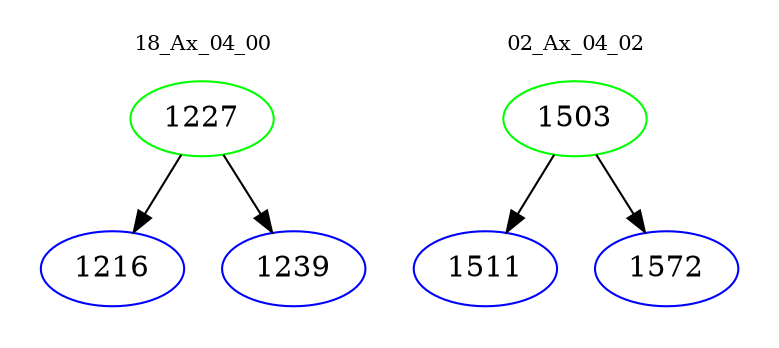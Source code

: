 digraph{
subgraph cluster_0 {
color = white
label = "18_Ax_04_00";
fontsize=10;
T0_1227 [label="1227", color="green"]
T0_1227 -> T0_1216 [color="black"]
T0_1216 [label="1216", color="blue"]
T0_1227 -> T0_1239 [color="black"]
T0_1239 [label="1239", color="blue"]
}
subgraph cluster_1 {
color = white
label = "02_Ax_04_02";
fontsize=10;
T1_1503 [label="1503", color="green"]
T1_1503 -> T1_1511 [color="black"]
T1_1511 [label="1511", color="blue"]
T1_1503 -> T1_1572 [color="black"]
T1_1572 [label="1572", color="blue"]
}
}
